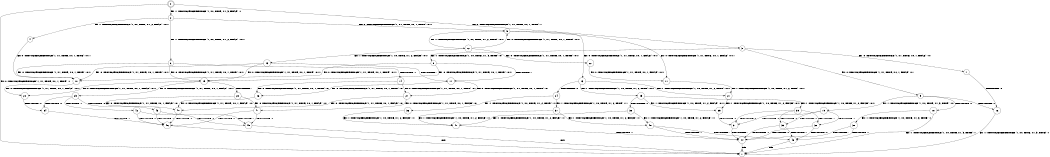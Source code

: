 digraph BCG {
size = "7, 10.5";
center = TRUE;
node [shape = circle];
0 [peripheries = 2];
0 -> 1 [label = "EX !0 !ATOMIC_EXCH_BRANCH (1, +1, TRUE, +0, 1, TRUE) !::"];
0 -> 2 [label = "EX !1 !ATOMIC_EXCH_BRANCH (1, +0, TRUE, +1, 3, FALSE) !::"];
0 -> 3 [label = "EX !0 !ATOMIC_EXCH_BRANCH (1, +1, TRUE, +0, 1, TRUE) !::"];
2 -> 4 [label = "EX !1 !ATOMIC_EXCH_BRANCH (1, +0, TRUE, +1, 2, FALSE) !:0:1:"];
2 -> 5 [label = "EX !0 !ATOMIC_EXCH_BRANCH (1, +1, TRUE, +0, 1, TRUE) !:0:1:"];
2 -> 6 [label = "EX !1 !ATOMIC_EXCH_BRANCH (1, +0, TRUE, +1, 2, FALSE) !:0:1:"];
3 -> 7 [label = "EX !0 !ATOMIC_EXCH_BRANCH (1, +1, TRUE, +0, 1, FALSE) !:0:"];
3 -> 8 [label = "EX !1 !ATOMIC_EXCH_BRANCH (1, +0, TRUE, +1, 3, TRUE) !:0:"];
3 -> 9 [label = "EX !0 !ATOMIC_EXCH_BRANCH (1, +1, TRUE, +0, 1, FALSE) !:0:"];
4 -> 10 [label = "EX !0 !ATOMIC_EXCH_BRANCH (1, +1, TRUE, +0, 1, TRUE) !:0:1:"];
5 -> 11 [label = "EX !0 !ATOMIC_EXCH_BRANCH (1, +1, TRUE, +0, 1, FALSE) !:0:1:"];
5 -> 12 [label = "EX !1 !ATOMIC_EXCH_BRANCH (1, +0, TRUE, +1, 2, TRUE) !:0:1:"];
5 -> 13 [label = "EX !0 !ATOMIC_EXCH_BRANCH (1, +1, TRUE, +0, 1, FALSE) !:0:1:"];
6 -> 10 [label = "EX !0 !ATOMIC_EXCH_BRANCH (1, +1, TRUE, +0, 1, TRUE) !:0:1:"];
6 -> 14 [label = "TERMINATE !1"];
6 -> 15 [label = "EX !0 !ATOMIC_EXCH_BRANCH (1, +1, TRUE, +0, 1, TRUE) !:0:1:"];
7 -> 16 [label = "TERMINATE !0"];
8 -> 10 [label = "EX !0 !ATOMIC_EXCH_BRANCH (1, +1, TRUE, +0, 1, TRUE) !:0:1:"];
8 -> 17 [label = "TERMINATE !1"];
8 -> 15 [label = "EX !0 !ATOMIC_EXCH_BRANCH (1, +1, TRUE, +0, 1, TRUE) !:0:1:"];
9 -> 16 [label = "TERMINATE !0"];
9 -> 18 [label = "TERMINATE !0"];
9 -> 19 [label = "EX !1 !ATOMIC_EXCH_BRANCH (1, +0, TRUE, +1, 3, TRUE) !:0:"];
10 -> 20 [label = "EX !0 !ATOMIC_EXCH_BRANCH (1, +1, TRUE, +0, 1, FALSE) !:0:1:"];
11 -> 21 [label = "EX !1 !ATOMIC_EXCH_BRANCH (1, +0, TRUE, +1, 2, TRUE) !:0:1:"];
12 -> 22 [label = "EX !0 !ATOMIC_EXCH_BRANCH (1, +1, TRUE, +0, 1, TRUE) !:0:1:"];
12 -> 23 [label = "EX !1 !ATOMIC_EXCH_BRANCH (1, +0, TRUE, +1, 2, FALSE) !:0:1:"];
12 -> 5 [label = "EX !0 !ATOMIC_EXCH_BRANCH (1, +1, TRUE, +0, 1, TRUE) !:0:1:"];
13 -> 21 [label = "EX !1 !ATOMIC_EXCH_BRANCH (1, +0, TRUE, +1, 2, TRUE) !:0:1:"];
13 -> 24 [label = "TERMINATE !0"];
13 -> 25 [label = "EX !1 !ATOMIC_EXCH_BRANCH (1, +0, TRUE, +1, 2, TRUE) !:0:1:"];
14 -> 26 [label = "EX !0 !ATOMIC_EXCH_BRANCH (1, +1, TRUE, +0, 1, TRUE) !:0:"];
14 -> 27 [label = "EX !0 !ATOMIC_EXCH_BRANCH (1, +1, TRUE, +0, 1, TRUE) !:0:"];
15 -> 20 [label = "EX !0 !ATOMIC_EXCH_BRANCH (1, +1, TRUE, +0, 1, FALSE) !:0:1:"];
15 -> 28 [label = "TERMINATE !1"];
15 -> 29 [label = "EX !0 !ATOMIC_EXCH_BRANCH (1, +1, TRUE, +0, 1, FALSE) !:0:1:"];
16 -> 1 [label = "EX !1 !ATOMIC_EXCH_BRANCH (1, +0, TRUE, +1, 3, TRUE) !::"];
17 -> 26 [label = "EX !0 !ATOMIC_EXCH_BRANCH (1, +1, TRUE, +0, 1, TRUE) !:0:"];
17 -> 27 [label = "EX !0 !ATOMIC_EXCH_BRANCH (1, +1, TRUE, +0, 1, TRUE) !:0:"];
18 -> 1 [label = "EX !1 !ATOMIC_EXCH_BRANCH (1, +0, TRUE, +1, 3, TRUE) !::"];
18 -> 30 [label = "EX !1 !ATOMIC_EXCH_BRANCH (1, +0, TRUE, +1, 3, TRUE) !::"];
19 -> 31 [label = "TERMINATE !0"];
19 -> 32 [label = "TERMINATE !1"];
19 -> 33 [label = "TERMINATE !0"];
20 -> 34 [label = "TERMINATE !0"];
21 -> 35 [label = "EX !1 !ATOMIC_EXCH_BRANCH (1, +0, TRUE, +1, 2, FALSE) !:0:1:"];
22 -> 11 [label = "EX !0 !ATOMIC_EXCH_BRANCH (1, +1, TRUE, +0, 1, FALSE) !:0:1:"];
23 -> 10 [label = "EX !0 !ATOMIC_EXCH_BRANCH (1, +1, TRUE, +0, 1, TRUE) !:0:1:"];
23 -> 17 [label = "TERMINATE !1"];
23 -> 15 [label = "EX !0 !ATOMIC_EXCH_BRANCH (1, +1, TRUE, +0, 1, TRUE) !:0:1:"];
24 -> 36 [label = "EX !1 !ATOMIC_EXCH_BRANCH (1, +0, TRUE, +1, 2, TRUE) !:1:"];
24 -> 37 [label = "EX !1 !ATOMIC_EXCH_BRANCH (1, +0, TRUE, +1, 2, TRUE) !:1:"];
25 -> 35 [label = "EX !1 !ATOMIC_EXCH_BRANCH (1, +0, TRUE, +1, 2, FALSE) !:0:1:"];
25 -> 38 [label = "TERMINATE !0"];
25 -> 39 [label = "EX !1 !ATOMIC_EXCH_BRANCH (1, +0, TRUE, +1, 2, FALSE) !:0:1:"];
26 -> 40 [label = "EX !0 !ATOMIC_EXCH_BRANCH (1, +1, TRUE, +0, 1, FALSE) !:0:"];
27 -> 40 [label = "EX !0 !ATOMIC_EXCH_BRANCH (1, +1, TRUE, +0, 1, FALSE) !:0:"];
27 -> 41 [label = "EX !0 !ATOMIC_EXCH_BRANCH (1, +1, TRUE, +0, 1, FALSE) !:0:"];
28 -> 40 [label = "EX !0 !ATOMIC_EXCH_BRANCH (1, +1, TRUE, +0, 1, FALSE) !:0:"];
28 -> 41 [label = "EX !0 !ATOMIC_EXCH_BRANCH (1, +1, TRUE, +0, 1, FALSE) !:0:"];
29 -> 34 [label = "TERMINATE !0"];
29 -> 42 [label = "TERMINATE !1"];
29 -> 43 [label = "TERMINATE !0"];
30 -> 44 [label = "TERMINATE !1"];
30 -> 45 [label = "TERMINATE !1"];
31 -> 44 [label = "TERMINATE !1"];
32 -> 44 [label = "TERMINATE !0"];
32 -> 45 [label = "TERMINATE !0"];
33 -> 44 [label = "TERMINATE !1"];
33 -> 45 [label = "TERMINATE !1"];
34 -> 46 [label = "TERMINATE !1"];
35 -> 31 [label = "TERMINATE !0"];
36 -> 47 [label = "EX !1 !ATOMIC_EXCH_BRANCH (1, +0, TRUE, +1, 2, FALSE) !:1:"];
37 -> 47 [label = "EX !1 !ATOMIC_EXCH_BRANCH (1, +0, TRUE, +1, 2, FALSE) !:1:"];
37 -> 48 [label = "EX !1 !ATOMIC_EXCH_BRANCH (1, +0, TRUE, +1, 2, FALSE) !:1:"];
38 -> 47 [label = "EX !1 !ATOMIC_EXCH_BRANCH (1, +0, TRUE, +1, 2, FALSE) !:1:"];
38 -> 48 [label = "EX !1 !ATOMIC_EXCH_BRANCH (1, +0, TRUE, +1, 2, FALSE) !:1:"];
39 -> 31 [label = "TERMINATE !0"];
39 -> 32 [label = "TERMINATE !1"];
39 -> 33 [label = "TERMINATE !0"];
40 -> 46 [label = "TERMINATE !0"];
41 -> 46 [label = "TERMINATE !0"];
41 -> 49 [label = "TERMINATE !0"];
42 -> 46 [label = "TERMINATE !0"];
42 -> 49 [label = "TERMINATE !0"];
43 -> 46 [label = "TERMINATE !1"];
43 -> 49 [label = "TERMINATE !1"];
44 -> 1 [label = "exit"];
45 -> 1 [label = "exit"];
46 -> 1 [label = "exit"];
47 -> 44 [label = "TERMINATE !1"];
48 -> 44 [label = "TERMINATE !1"];
48 -> 45 [label = "TERMINATE !1"];
49 -> 1 [label = "exit"];
}
